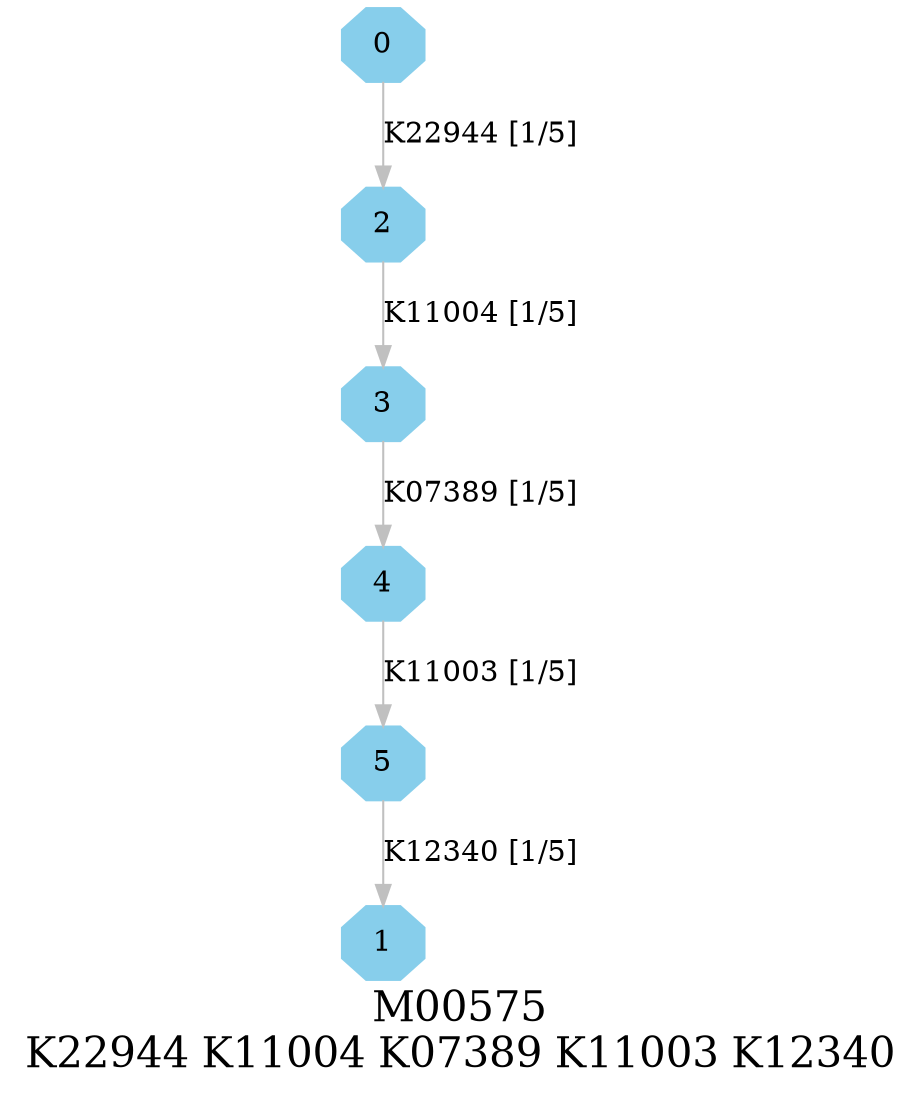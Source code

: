 digraph G {
graph [label="M00575
K22944 K11004 K07389 K11003 K12340",fontsize=20];
node [shape=box,style=filled];
edge [len=3,color=grey];
{node [width=.3,height=.3,shape=octagon,style=filled,color=skyblue] 0 1 2 3 4 5 }
0 -> 2 [label="K22944 [1/5]"];
2 -> 3 [label="K11004 [1/5]"];
3 -> 4 [label="K07389 [1/5]"];
4 -> 5 [label="K11003 [1/5]"];
5 -> 1 [label="K12340 [1/5]"];
}